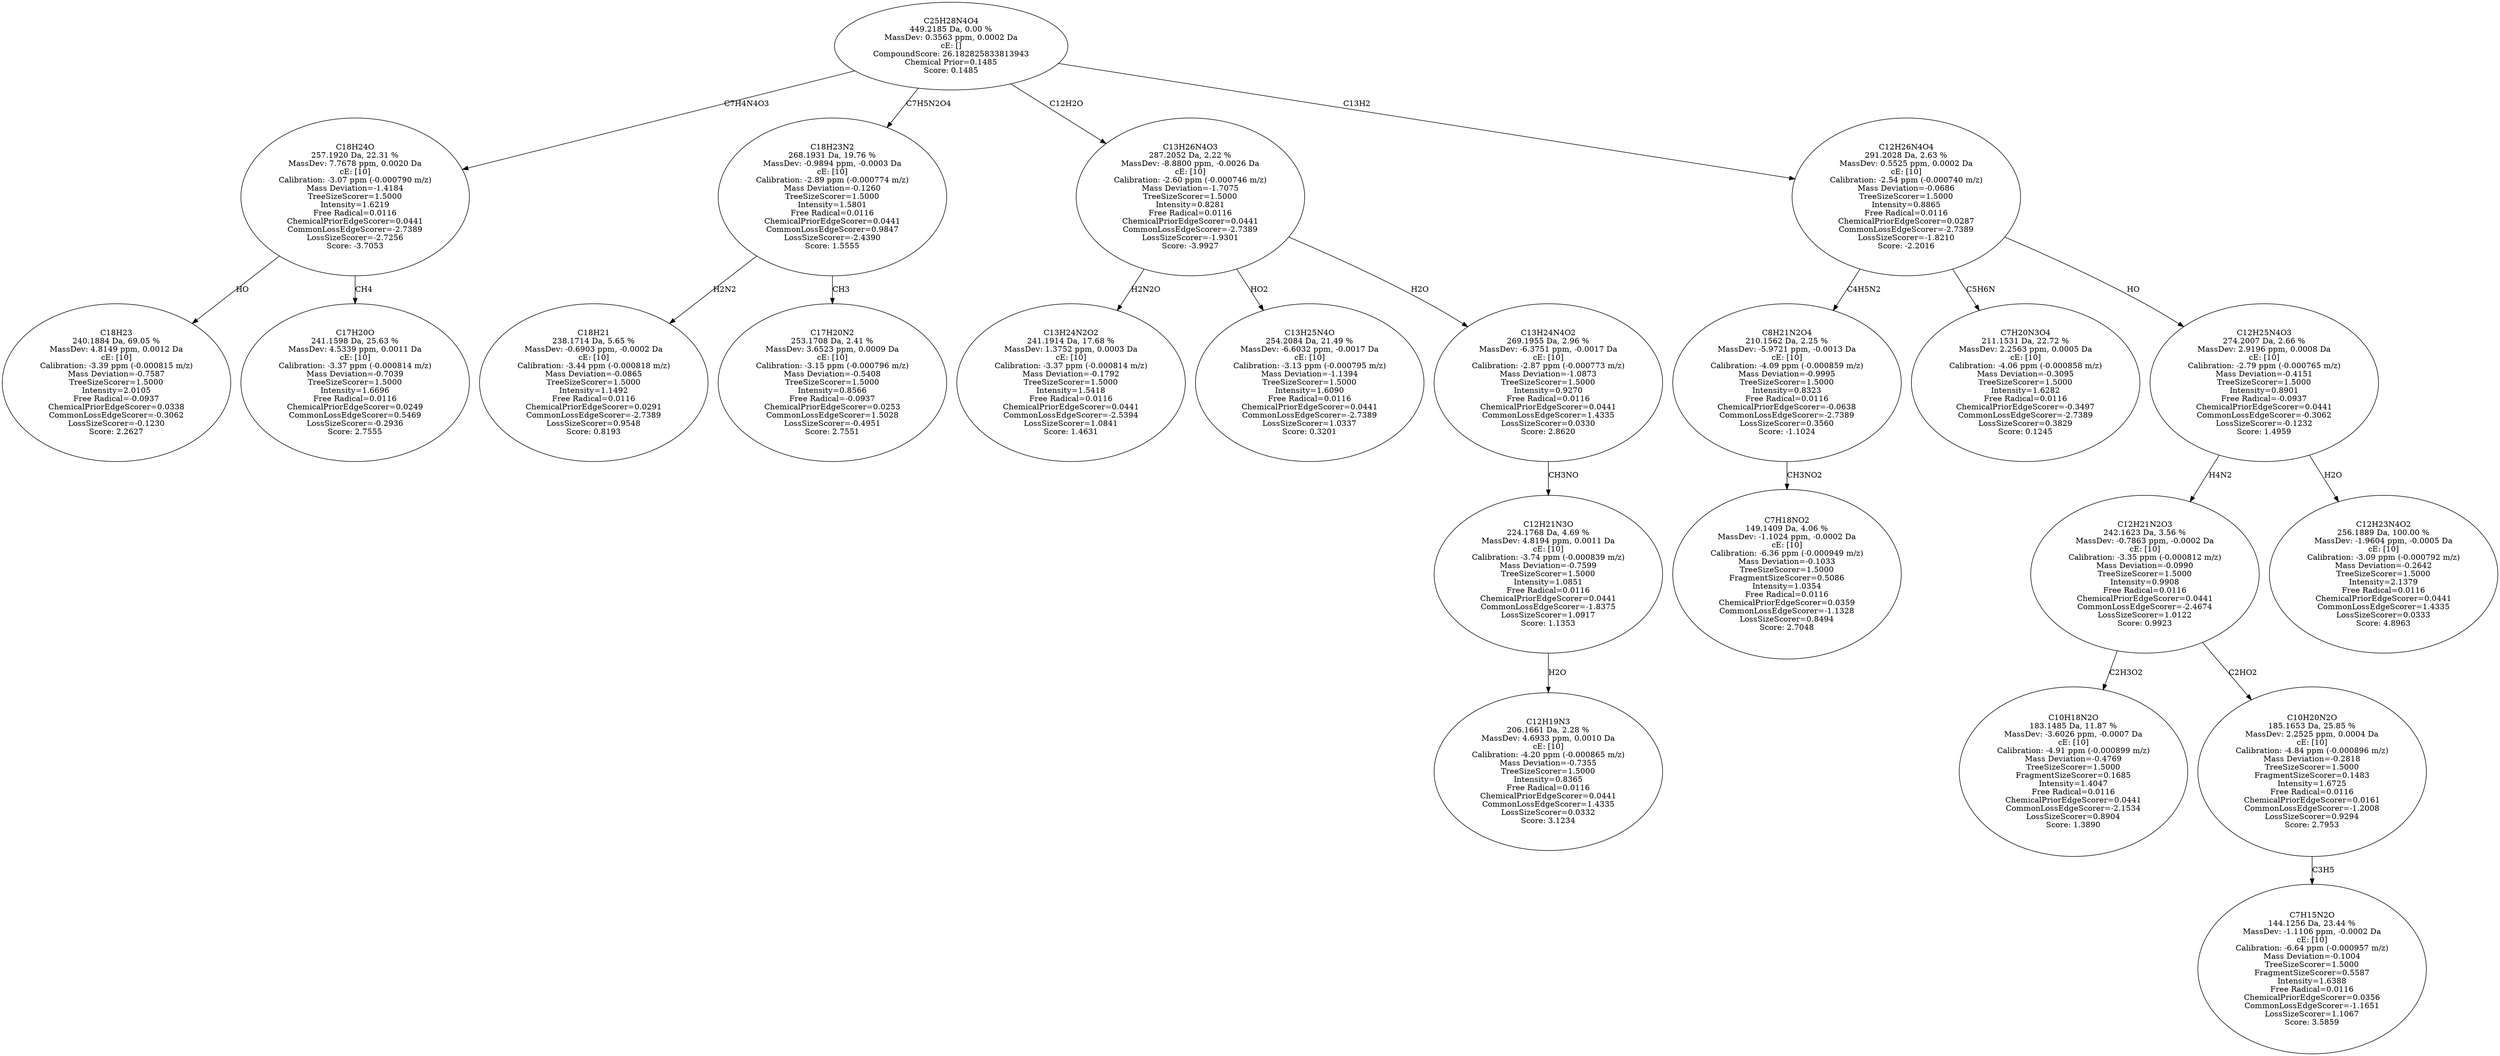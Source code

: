 strict digraph {
v1 [label="C18H23\n240.1884 Da, 69.05 %\nMassDev: 4.8149 ppm, 0.0012 Da\ncE: [10]\nCalibration: -3.39 ppm (-0.000815 m/z)\nMass Deviation=-0.7587\nTreeSizeScorer=1.5000\nIntensity=2.0105\nFree Radical=-0.0937\nChemicalPriorEdgeScorer=0.0338\nCommonLossEdgeScorer=-0.3062\nLossSizeScorer=-0.1230\nScore: 2.2627"];
v2 [label="C17H20O\n241.1598 Da, 25.63 %\nMassDev: 4.5339 ppm, 0.0011 Da\ncE: [10]\nCalibration: -3.37 ppm (-0.000814 m/z)\nMass Deviation=-0.7039\nTreeSizeScorer=1.5000\nIntensity=1.6696\nFree Radical=0.0116\nChemicalPriorEdgeScorer=0.0249\nCommonLossEdgeScorer=0.5469\nLossSizeScorer=-0.2936\nScore: 2.7555"];
v3 [label="C18H24O\n257.1920 Da, 22.31 %\nMassDev: 7.7678 ppm, 0.0020 Da\ncE: [10]\nCalibration: -3.07 ppm (-0.000790 m/z)\nMass Deviation=-1.4184\nTreeSizeScorer=1.5000\nIntensity=1.6219\nFree Radical=0.0116\nChemicalPriorEdgeScorer=0.0441\nCommonLossEdgeScorer=-2.7389\nLossSizeScorer=-2.7256\nScore: -3.7053"];
v4 [label="C18H21\n238.1714 Da, 5.65 %\nMassDev: -0.6903 ppm, -0.0002 Da\ncE: [10]\nCalibration: -3.44 ppm (-0.000818 m/z)\nMass Deviation=-0.0865\nTreeSizeScorer=1.5000\nIntensity=1.1492\nFree Radical=0.0116\nChemicalPriorEdgeScorer=0.0291\nCommonLossEdgeScorer=-2.7389\nLossSizeScorer=0.9548\nScore: 0.8193"];
v5 [label="C17H20N2\n253.1708 Da, 2.41 %\nMassDev: 3.6523 ppm, 0.0009 Da\ncE: [10]\nCalibration: -3.15 ppm (-0.000796 m/z)\nMass Deviation=-0.5408\nTreeSizeScorer=1.5000\nIntensity=0.8566\nFree Radical=-0.0937\nChemicalPriorEdgeScorer=0.0253\nCommonLossEdgeScorer=1.5028\nLossSizeScorer=-0.4951\nScore: 2.7551"];
v6 [label="C18H23N2\n268.1931 Da, 19.76 %\nMassDev: -0.9894 ppm, -0.0003 Da\ncE: [10]\nCalibration: -2.89 ppm (-0.000774 m/z)\nMass Deviation=-0.1260\nTreeSizeScorer=1.5000\nIntensity=1.5801\nFree Radical=0.0116\nChemicalPriorEdgeScorer=0.0441\nCommonLossEdgeScorer=0.9847\nLossSizeScorer=-2.4390\nScore: 1.5555"];
v7 [label="C13H24N2O2\n241.1914 Da, 17.68 %\nMassDev: 1.3752 ppm, 0.0003 Da\ncE: [10]\nCalibration: -3.37 ppm (-0.000814 m/z)\nMass Deviation=-0.1792\nTreeSizeScorer=1.5000\nIntensity=1.5418\nFree Radical=0.0116\nChemicalPriorEdgeScorer=0.0441\nCommonLossEdgeScorer=-2.5394\nLossSizeScorer=1.0841\nScore: 1.4631"];
v8 [label="C13H25N4O\n254.2084 Da, 21.49 %\nMassDev: -6.6032 ppm, -0.0017 Da\ncE: [10]\nCalibration: -3.13 ppm (-0.000795 m/z)\nMass Deviation=-1.1394\nTreeSizeScorer=1.5000\nIntensity=1.6090\nFree Radical=0.0116\nChemicalPriorEdgeScorer=0.0441\nCommonLossEdgeScorer=-2.7389\nLossSizeScorer=1.0337\nScore: 0.3201"];
v9 [label="C12H19N3\n206.1661 Da, 2.28 %\nMassDev: 4.6933 ppm, 0.0010 Da\ncE: [10]\nCalibration: -4.20 ppm (-0.000865 m/z)\nMass Deviation=-0.7355\nTreeSizeScorer=1.5000\nIntensity=0.8365\nFree Radical=0.0116\nChemicalPriorEdgeScorer=0.0441\nCommonLossEdgeScorer=1.4335\nLossSizeScorer=0.0332\nScore: 3.1234"];
v10 [label="C12H21N3O\n224.1768 Da, 4.69 %\nMassDev: 4.8194 ppm, 0.0011 Da\ncE: [10]\nCalibration: -3.74 ppm (-0.000839 m/z)\nMass Deviation=-0.7599\nTreeSizeScorer=1.5000\nIntensity=1.0851\nFree Radical=0.0116\nChemicalPriorEdgeScorer=0.0441\nCommonLossEdgeScorer=-1.8375\nLossSizeScorer=1.0917\nScore: 1.1353"];
v11 [label="C13H24N4O2\n269.1955 Da, 2.96 %\nMassDev: -6.3751 ppm, -0.0017 Da\ncE: [10]\nCalibration: -2.87 ppm (-0.000773 m/z)\nMass Deviation=-1.0873\nTreeSizeScorer=1.5000\nIntensity=0.9270\nFree Radical=0.0116\nChemicalPriorEdgeScorer=0.0441\nCommonLossEdgeScorer=1.4335\nLossSizeScorer=0.0330\nScore: 2.8620"];
v12 [label="C13H26N4O3\n287.2052 Da, 2.22 %\nMassDev: -8.8800 ppm, -0.0026 Da\ncE: [10]\nCalibration: -2.60 ppm (-0.000746 m/z)\nMass Deviation=-1.7075\nTreeSizeScorer=1.5000\nIntensity=0.8281\nFree Radical=0.0116\nChemicalPriorEdgeScorer=0.0441\nCommonLossEdgeScorer=-2.7389\nLossSizeScorer=-1.9301\nScore: -3.9927"];
v13 [label="C7H18NO2\n149.1409 Da, 4.06 %\nMassDev: -1.1024 ppm, -0.0002 Da\ncE: [10]\nCalibration: -6.36 ppm (-0.000949 m/z)\nMass Deviation=-0.1033\nTreeSizeScorer=1.5000\nFragmentSizeScorer=0.5086\nIntensity=1.0354\nFree Radical=0.0116\nChemicalPriorEdgeScorer=0.0359\nCommonLossEdgeScorer=-1.1328\nLossSizeScorer=0.8494\nScore: 2.7048"];
v14 [label="C8H21N2O4\n210.1562 Da, 2.25 %\nMassDev: -5.9721 ppm, -0.0013 Da\ncE: [10]\nCalibration: -4.09 ppm (-0.000859 m/z)\nMass Deviation=-0.9995\nTreeSizeScorer=1.5000\nIntensity=0.8323\nFree Radical=0.0116\nChemicalPriorEdgeScorer=-0.0638\nCommonLossEdgeScorer=-2.7389\nLossSizeScorer=0.3560\nScore: -1.1024"];
v15 [label="C7H20N3O4\n211.1531 Da, 22.72 %\nMassDev: 2.2563 ppm, 0.0005 Da\ncE: [10]\nCalibration: -4.06 ppm (-0.000858 m/z)\nMass Deviation=-0.3095\nTreeSizeScorer=1.5000\nIntensity=1.6282\nFree Radical=0.0116\nChemicalPriorEdgeScorer=-0.3497\nCommonLossEdgeScorer=-2.7389\nLossSizeScorer=0.3829\nScore: 0.1245"];
v16 [label="C10H18N2O\n183.1485 Da, 11.87 %\nMassDev: -3.6026 ppm, -0.0007 Da\ncE: [10]\nCalibration: -4.91 ppm (-0.000899 m/z)\nMass Deviation=-0.4769\nTreeSizeScorer=1.5000\nFragmentSizeScorer=0.1685\nIntensity=1.4047\nFree Radical=0.0116\nChemicalPriorEdgeScorer=0.0441\nCommonLossEdgeScorer=-2.1534\nLossSizeScorer=0.8904\nScore: 1.3890"];
v17 [label="C7H15N2O\n144.1256 Da, 23.44 %\nMassDev: -1.1106 ppm, -0.0002 Da\ncE: [10]\nCalibration: -6.64 ppm (-0.000957 m/z)\nMass Deviation=-0.1004\nTreeSizeScorer=1.5000\nFragmentSizeScorer=0.5587\nIntensity=1.6388\nFree Radical=0.0116\nChemicalPriorEdgeScorer=0.0356\nCommonLossEdgeScorer=-1.1651\nLossSizeScorer=1.1067\nScore: 3.5859"];
v18 [label="C10H20N2O\n185.1653 Da, 25.85 %\nMassDev: 2.2525 ppm, 0.0004 Da\ncE: [10]\nCalibration: -4.84 ppm (-0.000896 m/z)\nMass Deviation=-0.2818\nTreeSizeScorer=1.5000\nFragmentSizeScorer=0.1483\nIntensity=1.6725\nFree Radical=0.0116\nChemicalPriorEdgeScorer=0.0161\nCommonLossEdgeScorer=-1.2008\nLossSizeScorer=0.9294\nScore: 2.7953"];
v19 [label="C12H21N2O3\n242.1623 Da, 3.56 %\nMassDev: -0.7863 ppm, -0.0002 Da\ncE: [10]\nCalibration: -3.35 ppm (-0.000812 m/z)\nMass Deviation=-0.0990\nTreeSizeScorer=1.5000\nIntensity=0.9908\nFree Radical=0.0116\nChemicalPriorEdgeScorer=0.0441\nCommonLossEdgeScorer=-2.4674\nLossSizeScorer=1.0122\nScore: 0.9923"];
v20 [label="C12H23N4O2\n256.1889 Da, 100.00 %\nMassDev: -1.9604 ppm, -0.0005 Da\ncE: [10]\nCalibration: -3.09 ppm (-0.000792 m/z)\nMass Deviation=-0.2642\nTreeSizeScorer=1.5000\nIntensity=2.1379\nFree Radical=0.0116\nChemicalPriorEdgeScorer=0.0441\nCommonLossEdgeScorer=1.4335\nLossSizeScorer=0.0333\nScore: 4.8963"];
v21 [label="C12H25N4O3\n274.2007 Da, 2.66 %\nMassDev: 2.9196 ppm, 0.0008 Da\ncE: [10]\nCalibration: -2.79 ppm (-0.000765 m/z)\nMass Deviation=-0.4151\nTreeSizeScorer=1.5000\nIntensity=0.8901\nFree Radical=-0.0937\nChemicalPriorEdgeScorer=0.0441\nCommonLossEdgeScorer=-0.3062\nLossSizeScorer=-0.1232\nScore: 1.4959"];
v22 [label="C12H26N4O4\n291.2028 Da, 2.63 %\nMassDev: 0.5525 ppm, 0.0002 Da\ncE: [10]\nCalibration: -2.54 ppm (-0.000740 m/z)\nMass Deviation=-0.0686\nTreeSizeScorer=1.5000\nIntensity=0.8865\nFree Radical=0.0116\nChemicalPriorEdgeScorer=0.0287\nCommonLossEdgeScorer=-2.7389\nLossSizeScorer=-1.8210\nScore: -2.2016"];
v23 [label="C25H28N4O4\n449.2185 Da, 0.00 %\nMassDev: 0.3563 ppm, 0.0002 Da\ncE: []\nCompoundScore: 26.182825833813943\nChemical Prior=0.1485\nScore: 0.1485"];
v3 -> v1 [label="HO"];
v3 -> v2 [label="CH4"];
v23 -> v3 [label="C7H4N4O3"];
v6 -> v4 [label="H2N2"];
v6 -> v5 [label="CH3"];
v23 -> v6 [label="C7H5N2O4"];
v12 -> v7 [label="H2N2O"];
v12 -> v8 [label="HO2"];
v10 -> v9 [label="H2O"];
v11 -> v10 [label="CH3NO"];
v12 -> v11 [label="H2O"];
v23 -> v12 [label="C12H2O"];
v14 -> v13 [label="CH3NO2"];
v22 -> v14 [label="C4H5N2"];
v22 -> v15 [label="C5H6N"];
v19 -> v16 [label="C2H3O2"];
v18 -> v17 [label="C3H5"];
v19 -> v18 [label="C2HO2"];
v21 -> v19 [label="H4N2"];
v21 -> v20 [label="H2O"];
v22 -> v21 [label="HO"];
v23 -> v22 [label="C13H2"];
}